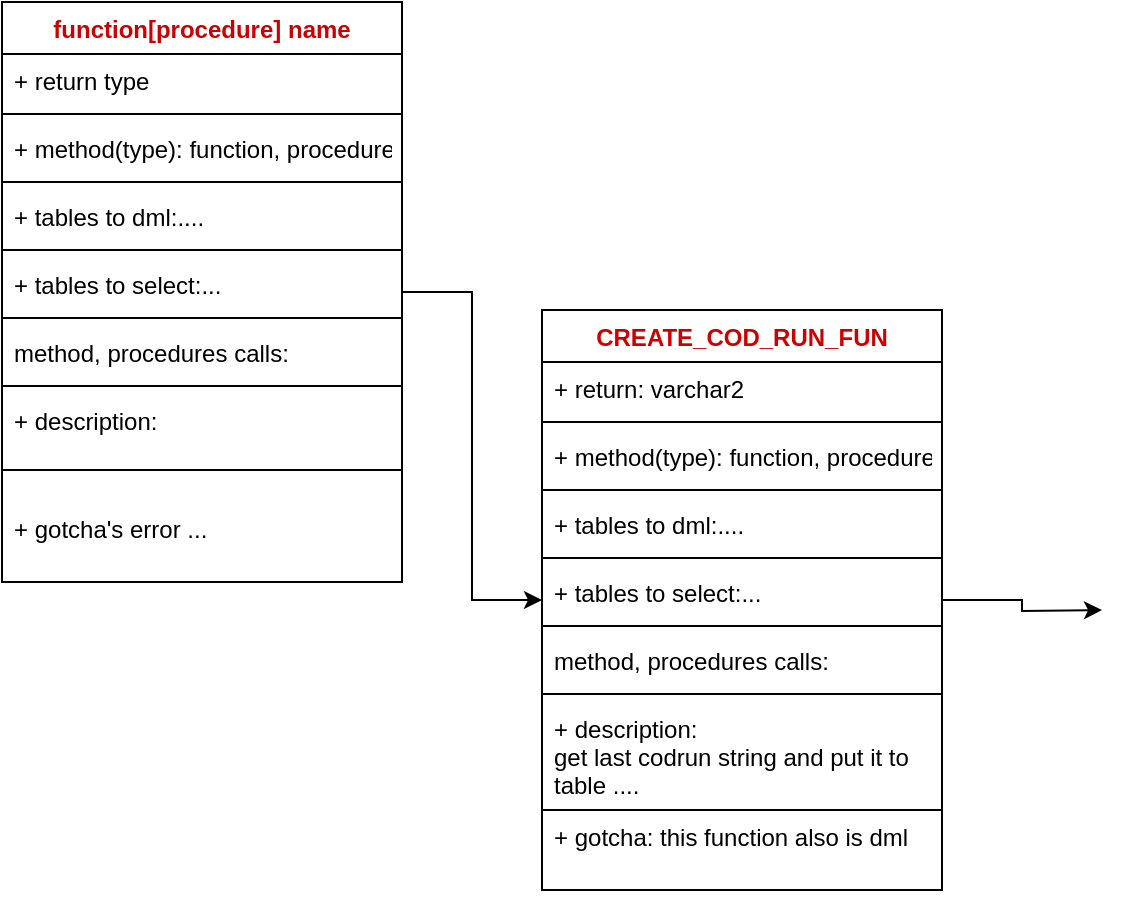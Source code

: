 <mxfile version="14.7.10" type="device"><diagram name="Page-1" id="c7558073-3199-34d8-9f00-42111426c3f3"><mxGraphModel dx="782" dy="706" grid="1" gridSize="10" guides="1" tooltips="1" connect="1" arrows="1" fold="1" page="1" pageScale="1" pageWidth="826" pageHeight="1169" background="none" math="0" shadow="0"><root><mxCell id="0"/><mxCell id="1" parent="0"/><mxCell id="S6SZOyACsvyJOXtPdCZQ-270" value="" style="edgeStyle=orthogonalEdgeStyle;rounded=0;orthogonalLoop=1;jettySize=auto;html=1;fontColor=#CC0000;" edge="1" parent="1" source="S6SZOyACsvyJOXtPdCZQ-239" target="S6SZOyACsvyJOXtPdCZQ-257"><mxGeometry relative="1" as="geometry"/></mxCell><mxCell id="S6SZOyACsvyJOXtPdCZQ-239" value="function[procedure] name" style="swimlane;fontStyle=1;align=center;verticalAlign=top;childLayout=stackLayout;horizontal=1;startSize=26;horizontalStack=0;resizeParent=1;resizeParentMax=0;resizeLast=0;collapsible=1;marginBottom=0;fontColor=#CC0000;gradientColor=none;" vertex="1" parent="1"><mxGeometry x="140" y="130" width="200" height="290" as="geometry"><mxRectangle x="390" y="986" width="100" height="26" as="alternateBounds"/></mxGeometry></mxCell><mxCell id="S6SZOyACsvyJOXtPdCZQ-240" value="+ return type" style="text;strokeColor=none;fillColor=none;align=left;verticalAlign=top;spacingLeft=4;spacingRight=4;overflow=hidden;rotatable=0;points=[[0,0.5],[1,0.5]];portConstraint=eastwest;" vertex="1" parent="S6SZOyACsvyJOXtPdCZQ-239"><mxGeometry y="26" width="200" height="26" as="geometry"/></mxCell><mxCell id="S6SZOyACsvyJOXtPdCZQ-241" value="" style="line;strokeWidth=1;fillColor=none;align=left;verticalAlign=middle;spacingTop=-1;spacingLeft=3;spacingRight=3;rotatable=0;labelPosition=right;points=[];portConstraint=eastwest;" vertex="1" parent="S6SZOyACsvyJOXtPdCZQ-239"><mxGeometry y="52" width="200" height="8" as="geometry"/></mxCell><object label="+ method(type): function, procedure" id="S6SZOyACsvyJOXtPdCZQ-242"><mxCell style="text;strokeColor=none;fillColor=none;align=left;verticalAlign=top;spacingLeft=4;spacingRight=4;overflow=hidden;rotatable=0;points=[[0,0.5],[1,0.5]];portConstraint=eastwest;" vertex="1" parent="S6SZOyACsvyJOXtPdCZQ-239"><mxGeometry y="60" width="200" height="26" as="geometry"/></mxCell></object><mxCell id="S6SZOyACsvyJOXtPdCZQ-252" value="" style="line;strokeWidth=1;fillColor=none;align=left;verticalAlign=middle;spacingTop=-1;spacingLeft=3;spacingRight=3;rotatable=0;labelPosition=right;points=[];portConstraint=eastwest;" vertex="1" parent="S6SZOyACsvyJOXtPdCZQ-239"><mxGeometry y="86" width="200" height="8" as="geometry"/></mxCell><object label="+ tables to dml:...." id="S6SZOyACsvyJOXtPdCZQ-251"><mxCell style="text;strokeColor=none;fillColor=none;align=left;verticalAlign=top;spacingLeft=4;spacingRight=4;overflow=hidden;rotatable=0;points=[[0,0.5],[1,0.5]];portConstraint=eastwest;" vertex="1" parent="S6SZOyACsvyJOXtPdCZQ-239"><mxGeometry y="94" width="200" height="26" as="geometry"/></mxCell></object><mxCell id="S6SZOyACsvyJOXtPdCZQ-254" value="" style="line;strokeWidth=1;fillColor=none;align=left;verticalAlign=middle;spacingTop=-1;spacingLeft=3;spacingRight=3;rotatable=0;labelPosition=right;points=[];portConstraint=eastwest;" vertex="1" parent="S6SZOyACsvyJOXtPdCZQ-239"><mxGeometry y="120" width="200" height="8" as="geometry"/></mxCell><object label="+ tables to select:..." id="S6SZOyACsvyJOXtPdCZQ-253"><mxCell style="text;strokeColor=none;fillColor=none;align=left;verticalAlign=top;spacingLeft=4;spacingRight=4;overflow=hidden;rotatable=0;points=[[0,0.5],[1,0.5]];portConstraint=eastwest;" vertex="1" parent="S6SZOyACsvyJOXtPdCZQ-239"><mxGeometry y="128" width="200" height="26" as="geometry"/></mxCell></object><mxCell id="S6SZOyACsvyJOXtPdCZQ-256" value="" style="line;strokeWidth=1;fillColor=none;align=left;verticalAlign=middle;spacingTop=-1;spacingLeft=3;spacingRight=3;rotatable=0;labelPosition=right;points=[];portConstraint=eastwest;" vertex="1" parent="S6SZOyACsvyJOXtPdCZQ-239"><mxGeometry y="154" width="200" height="8" as="geometry"/></mxCell><object label="method, procedures calls:" id="S6SZOyACsvyJOXtPdCZQ-255"><mxCell style="text;strokeColor=none;fillColor=none;align=left;verticalAlign=top;spacingLeft=4;spacingRight=4;overflow=hidden;rotatable=0;points=[[0,0.5],[1,0.5]];portConstraint=eastwest;" vertex="1" parent="S6SZOyACsvyJOXtPdCZQ-239"><mxGeometry y="162" width="200" height="26" as="geometry"/></mxCell></object><mxCell id="S6SZOyACsvyJOXtPdCZQ-248" value="" style="line;strokeWidth=1;fillColor=none;align=left;verticalAlign=middle;spacingTop=-1;spacingLeft=3;spacingRight=3;rotatable=0;labelPosition=right;points=[];portConstraint=eastwest;" vertex="1" parent="S6SZOyACsvyJOXtPdCZQ-239"><mxGeometry y="188" width="200" height="8" as="geometry"/></mxCell><object label="+ description:&#10;&#10;&#10;&#10;&#10;" id="S6SZOyACsvyJOXtPdCZQ-246"><mxCell style="text;strokeColor=none;fillColor=none;align=left;verticalAlign=top;spacingLeft=4;spacingRight=4;overflow=hidden;rotatable=0;points=[[0,0.5],[1,0.5]];portConstraint=eastwest;" vertex="1" parent="S6SZOyACsvyJOXtPdCZQ-239"><mxGeometry y="196" width="200" height="54" as="geometry"/></mxCell></object><mxCell id="S6SZOyACsvyJOXtPdCZQ-250" value="+ gotcha's error ..." style="text;strokeColor=none;fillColor=none;align=left;verticalAlign=top;spacingLeft=4;spacingRight=4;overflow=hidden;rotatable=0;points=[[0,0.5],[1,0.5]];portConstraint=eastwest;" vertex="1" parent="S6SZOyACsvyJOXtPdCZQ-239"><mxGeometry y="250" width="200" height="40" as="geometry"/></mxCell><mxCell id="S6SZOyACsvyJOXtPdCZQ-249" value="" style="line;strokeWidth=1;fillColor=none;align=left;verticalAlign=middle;spacingTop=-1;spacingLeft=3;spacingRight=3;rotatable=0;labelPosition=right;points=[];portConstraint=eastwest;" vertex="1" parent="1"><mxGeometry x="140" y="360" width="200" height="8" as="geometry"/></mxCell><mxCell id="S6SZOyACsvyJOXtPdCZQ-285" value="" style="edgeStyle=orthogonalEdgeStyle;rounded=0;orthogonalLoop=1;jettySize=auto;html=1;fontColor=#CC0000;" edge="1" parent="1" source="S6SZOyACsvyJOXtPdCZQ-257"><mxGeometry relative="1" as="geometry"><mxPoint x="690" y="434" as="targetPoint"/></mxGeometry></mxCell><mxCell id="S6SZOyACsvyJOXtPdCZQ-257" value="CREATE_COD_RUN_FUN" style="swimlane;fontStyle=1;align=center;verticalAlign=top;childLayout=stackLayout;horizontal=1;startSize=26;horizontalStack=0;resizeParent=1;resizeParentMax=0;resizeLast=0;collapsible=1;marginBottom=0;fontColor=#CC0000;gradientColor=none;" vertex="1" parent="1"><mxGeometry x="410" y="284" width="200" height="290" as="geometry"><mxRectangle x="390" y="986" width="100" height="26" as="alternateBounds"/></mxGeometry></mxCell><mxCell id="S6SZOyACsvyJOXtPdCZQ-258" value="+ return: varchar2" style="text;strokeColor=none;fillColor=none;align=left;verticalAlign=top;spacingLeft=4;spacingRight=4;overflow=hidden;rotatable=0;points=[[0,0.5],[1,0.5]];portConstraint=eastwest;" vertex="1" parent="S6SZOyACsvyJOXtPdCZQ-257"><mxGeometry y="26" width="200" height="26" as="geometry"/></mxCell><mxCell id="S6SZOyACsvyJOXtPdCZQ-259" value="" style="line;strokeWidth=1;fillColor=none;align=left;verticalAlign=middle;spacingTop=-1;spacingLeft=3;spacingRight=3;rotatable=0;labelPosition=right;points=[];portConstraint=eastwest;" vertex="1" parent="S6SZOyACsvyJOXtPdCZQ-257"><mxGeometry y="52" width="200" height="8" as="geometry"/></mxCell><object label="+ method(type): function, procedure" id="S6SZOyACsvyJOXtPdCZQ-260"><mxCell style="text;strokeColor=none;fillColor=none;align=left;verticalAlign=top;spacingLeft=4;spacingRight=4;overflow=hidden;rotatable=0;points=[[0,0.5],[1,0.5]];portConstraint=eastwest;" vertex="1" parent="S6SZOyACsvyJOXtPdCZQ-257"><mxGeometry y="60" width="200" height="26" as="geometry"/></mxCell></object><mxCell id="S6SZOyACsvyJOXtPdCZQ-261" value="" style="line;strokeWidth=1;fillColor=none;align=left;verticalAlign=middle;spacingTop=-1;spacingLeft=3;spacingRight=3;rotatable=0;labelPosition=right;points=[];portConstraint=eastwest;" vertex="1" parent="S6SZOyACsvyJOXtPdCZQ-257"><mxGeometry y="86" width="200" height="8" as="geometry"/></mxCell><object label="+ tables to dml:...." id="S6SZOyACsvyJOXtPdCZQ-262"><mxCell style="text;strokeColor=none;fillColor=none;align=left;verticalAlign=top;spacingLeft=4;spacingRight=4;overflow=hidden;rotatable=0;points=[[0,0.5],[1,0.5]];portConstraint=eastwest;" vertex="1" parent="S6SZOyACsvyJOXtPdCZQ-257"><mxGeometry y="94" width="200" height="26" as="geometry"/></mxCell></object><mxCell id="S6SZOyACsvyJOXtPdCZQ-263" value="" style="line;strokeWidth=1;fillColor=none;align=left;verticalAlign=middle;spacingTop=-1;spacingLeft=3;spacingRight=3;rotatable=0;labelPosition=right;points=[];portConstraint=eastwest;" vertex="1" parent="S6SZOyACsvyJOXtPdCZQ-257"><mxGeometry y="120" width="200" height="8" as="geometry"/></mxCell><object label="+ tables to select:..." id="S6SZOyACsvyJOXtPdCZQ-264"><mxCell style="text;strokeColor=none;fillColor=none;align=left;verticalAlign=top;spacingLeft=4;spacingRight=4;overflow=hidden;rotatable=0;points=[[0,0.5],[1,0.5]];portConstraint=eastwest;" vertex="1" parent="S6SZOyACsvyJOXtPdCZQ-257"><mxGeometry y="128" width="200" height="26" as="geometry"/></mxCell></object><mxCell id="S6SZOyACsvyJOXtPdCZQ-265" value="" style="line;strokeWidth=1;fillColor=none;align=left;verticalAlign=middle;spacingTop=-1;spacingLeft=3;spacingRight=3;rotatable=0;labelPosition=right;points=[];portConstraint=eastwest;" vertex="1" parent="S6SZOyACsvyJOXtPdCZQ-257"><mxGeometry y="154" width="200" height="8" as="geometry"/></mxCell><object label="method, procedures calls:" id="S6SZOyACsvyJOXtPdCZQ-266"><mxCell style="text;strokeColor=none;fillColor=none;align=left;verticalAlign=top;spacingLeft=4;spacingRight=4;overflow=hidden;rotatable=0;points=[[0,0.5],[1,0.5]];portConstraint=eastwest;" vertex="1" parent="S6SZOyACsvyJOXtPdCZQ-257"><mxGeometry y="162" width="200" height="26" as="geometry"/></mxCell></object><mxCell id="S6SZOyACsvyJOXtPdCZQ-267" value="" style="line;strokeWidth=1;fillColor=none;align=left;verticalAlign=middle;spacingTop=-1;spacingLeft=3;spacingRight=3;rotatable=0;labelPosition=right;points=[];portConstraint=eastwest;" vertex="1" parent="S6SZOyACsvyJOXtPdCZQ-257"><mxGeometry y="188" width="200" height="8" as="geometry"/></mxCell><object label="+ description:&#10;get last codrun string and put it to &#10;table ....&#10;&#10;&#10;&#10;&#10;" id="S6SZOyACsvyJOXtPdCZQ-268"><mxCell style="text;strokeColor=none;fillColor=none;align=left;verticalAlign=top;spacingLeft=4;spacingRight=4;overflow=hidden;rotatable=0;points=[[0,0.5],[1,0.5]];portConstraint=eastwest;" vertex="1" parent="S6SZOyACsvyJOXtPdCZQ-257"><mxGeometry y="196" width="200" height="54" as="geometry"/></mxCell></object><mxCell id="S6SZOyACsvyJOXtPdCZQ-269" value="+ gotcha: this function also is dml" style="text;strokeColor=none;fillColor=none;align=left;verticalAlign=top;spacingLeft=4;spacingRight=4;overflow=hidden;rotatable=0;points=[[0,0.5],[1,0.5]];portConstraint=eastwest;" vertex="1" parent="S6SZOyACsvyJOXtPdCZQ-257"><mxGeometry y="250" width="200" height="40" as="geometry"/></mxCell><mxCell id="S6SZOyACsvyJOXtPdCZQ-286" value="" style="line;strokeWidth=1;fillColor=none;align=left;verticalAlign=middle;spacingTop=-1;spacingLeft=3;spacingRight=3;rotatable=0;labelPosition=right;points=[];portConstraint=eastwest;" vertex="1" parent="1"><mxGeometry x="410" y="530" width="200" height="8" as="geometry"/></mxCell></root></mxGraphModel></diagram></mxfile>